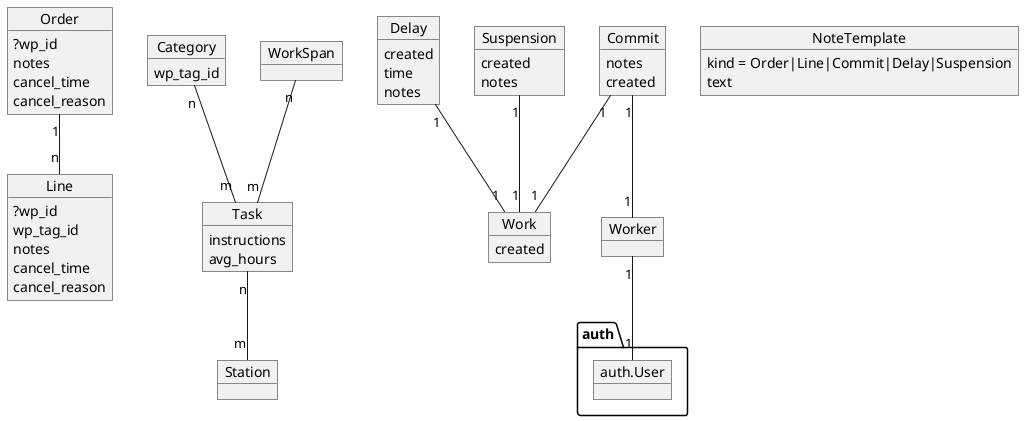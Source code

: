 @startuml

/'

When an order is completed (or reaches a configured completion state) in a
WooCommerce site, a plugin notifies the Iris site with the order details. This
details are stored in the models `Order` and `Line`. Both models keep the
corresponding Wordpress ids and a custom `notes` field to track extra
information provided by the plugin or recorded while working in the Iris site.
The items in the model `Line` also keep an identifier for the WooCommerce
category.

'/

object Order
object Line

Order "1" -- "n" Line

Order : ?wp_id
Order : notes

Line : ?wp_id
Line : wp_tag_id
Line : notes

/'

In the Iris site, another model called `Category` maps each WooCommerce
category identifier with a set of items in the model `Task`. Each task has
also individual `instructions`.

When a new item is created in the model `Line`, the category is checked and
the appropriate set of actual tasks are created as entries in a model called
`Work`. Each of this works, when completed, will span extra works according to
another model called `WorkSpan`.

'/

object Category

Category : wp_tag_id

object Task

Category "n" -- "m" Task

Task : instructions

object Work
object WorkSpan

WorkSpan "n" -- "m" Task

/'

The items in the models `Task`, `Category` and `WorkSpan` represent trees of
works needed to consider an order fulfilled.

The works can be completed by any worker, identified in the model `Worker` and
connected to an Django `User`. The works are marked as completed creating a
new item in another model called `Commit`. This commits also have `notes`.

'/

object Worker
object auth.User

Worker "1" -- "1" auth.User

object Commit

Commit "1" -- "1" Worker
Commit "1" -- "1" Work

Commit : notes

/'

The items in `Work` and `Commit` are timestamped to keep track of the amount
of time needed by each item in an Order and offer proper estimations and
reports. For the estimations, information about average times needed per task
will be recorded in the `Task` model.

'/

Work : created
Commit : created
Task : avg_hours

/'

Each order and line can be canceled with a `reason` field. Either in the Iris
site or by the WooCommerce plugin.

'/

Order : cancel_time
Order : cancel_reason
Line : cancel_time
Line : cancel_reason

/'

The main purpose of the Iris site is to keep a list of station profiles in a
`Station` model and offer a detail page for each station when the workers in
the station can see the tasks pending work and the information needed for each
task. The secondary purpose is to help with the estimation of order completion
times and the tertiary purpose is to offer insights into work efficiency and
performance.

'/

object Station

Task "n" -- "m" Station

/'

The interface will be keep as simple as possible and will have utilities to
ease the interaction using touch screens. A simple way to switch between
workers profiles or an alternative should be provided. Also, a system for
adding common notes using a few touches may be helpful.

'/

object NoteTemplate
NoteTemplate : kind = Order|Line|Commit|Delay|Suspension
NoteTemplate : text

/'

Abnormal stops in works will be handled using extra models:

'/

/'

- The `Delay` model, with a specific time specified to hide the work in the
station during that time and a note.

'/

object Delay

Delay "1" -- "1" Work

Delay : created
Delay : time
Delay : notes

/'

- The `Suspension` model, for halts in works without time estimations, also
with a note.

'/

object Suspension

Suspension "1" -- "1" Work

Suspension : created
Suspension : notes

/'

A system of alerts to handle delays or suspensions is also considerably
useful to have, but in the meantime, an screen to show them should be enough.

'/

@enduml
